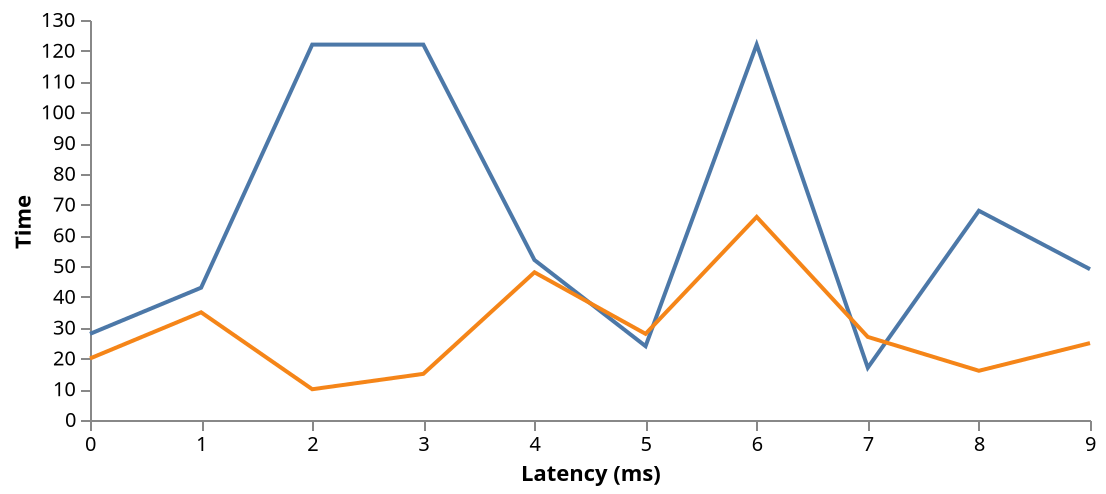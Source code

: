 {
    "$schema": "https://vega.github.io/schema/vega/v5.json",
    "description": "A basic line chart example.",
    "width": 500,
    "height": 200,
    "padding": 5,
  
    "signals": [
      {
        "name": "interpolate",
        "value": "linear",
        "bind": {
          "input": "select",
          "options": [
            "basis",
            "cardinal",
            "catmull-rom",
            "linear",
            "monotone",
            "natural",
            "step",
            "step-after",
            "step-before"
          ]
        }
      }
    ],
  
    "data": [
      {
        "name": "table",
        "values": [
          {"x": 0, "y": 28, "c":0}, {"x": 0, "y": 20, "c":1},
          {"x": 1, "y": 43, "c":0}, {"x": 1, "y": 35, "c":1},
          {"x": 2, "y": 122, "c":0}, {"x": 2, "y": 10, "c":1},
          {"x": 3, "y": 122, "c":0}, {"x": 3, "y": 15, "c":1},
          {"x": 4, "y": 52, "c":0}, {"x": 4, "y": 48, "c":1},
          {"x": 5, "y": 24, "c":0}, {"x": 5, "y": 28, "c":1},
          {"x": 6, "y": 122, "c":0}, {"x": 6, "y": 66, "c":1},
          {"x": 7, "y": 17, "c":0}, {"x": 7, "y": 27, "c":1},
          {"x": 8, "y": 68, "c":0}, {"x": 8, "y": 16, "c":1},
          {"x": 9, "y": 49, "c":0}, {"x": 9, "y": 25, "c":1}
        ]
      }
    ],
  
    "scales": [
      {
        "name": "x",
        "type": "point",
        "range": "width",
        "domain": {"data": "table", "field": "x"}
      },
      {
        "name": "y",
        "type": "linear",
        "range": "height",
        "nice": true,
        "zero": true,
        "domain": {"data": "table", "field": "y"}
      },
      {
        "name": "color",
        "type": "ordinal",
        "range": "category",
        "domain": {"data": "table", "field": "c"}
      }
    ],
  
    "axes": [
      {"orient": "bottom", "scale": "x","title":"Latency (ms)"},
      {"orient": "left", "scale": "y","title":"Time"}
    ],
  
    "marks": [
      {
        "type": "group",
        "from": {
          "facet": {
            "name": "series",
            "data": "table",
            "groupby": "c"
          }
        },
        "marks": [
          {
            "type": "line",
            "from": {"data": "series"},
            "encode": {
              "enter": {
                "x": {"scale": "x", "field": "x"},
                "y": {"scale": "y", "field": "y"},
                "stroke": {"scale": "color", "field": "c"},
                "strokeWidth": {"value": 2}
                
              },
              "update": {
                "interpolate": {"signal": "interpolate"},
                "strokeOpacity": {"value": 1}
              },
              "hover": {
                "strokeOpacity": {"value": 0.5}
              }
            }
            
          
          }
        ]
      }
    ]
  }